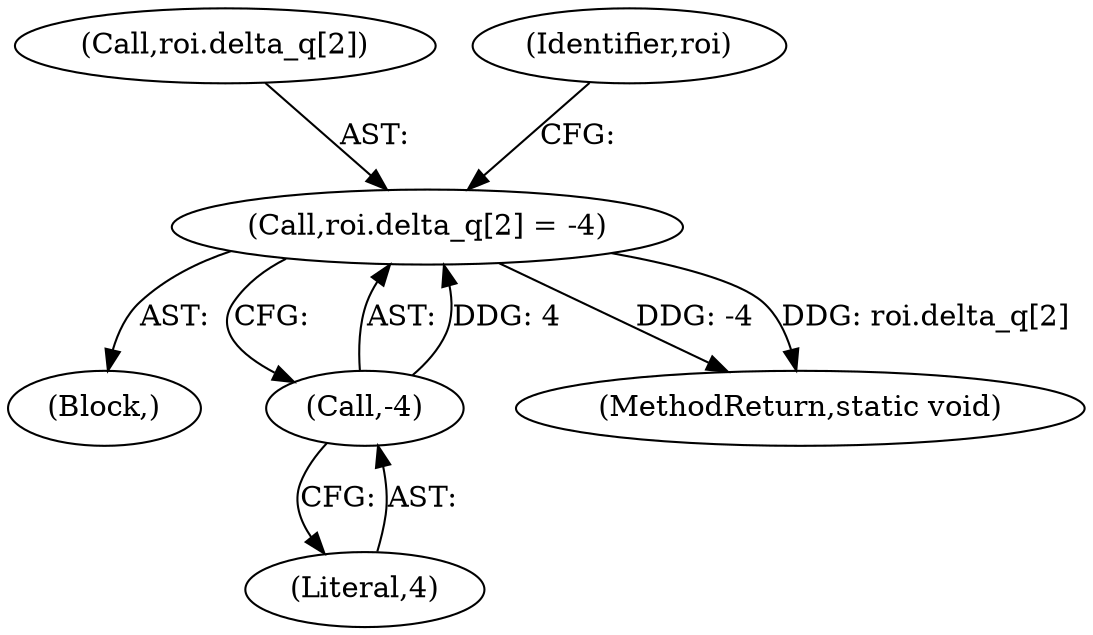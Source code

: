 digraph "0_Android_5a9753fca56f0eeb9f61e342b2fccffc364f9426_9@array" {
"1000145" [label="(Call,roi.delta_q[2] = -4)"];
"1000151" [label="(Call,-4)"];
"1000151" [label="(Call,-4)"];
"1000103" [label="(Block,)"];
"1000146" [label="(Call,roi.delta_q[2])"];
"1000156" [label="(Identifier,roi)"];
"1000145" [label="(Call,roi.delta_q[2] = -4)"];
"1000152" [label="(Literal,4)"];
"1000268" [label="(MethodReturn,static void)"];
"1000145" -> "1000103"  [label="AST: "];
"1000145" -> "1000151"  [label="CFG: "];
"1000146" -> "1000145"  [label="AST: "];
"1000151" -> "1000145"  [label="AST: "];
"1000156" -> "1000145"  [label="CFG: "];
"1000145" -> "1000268"  [label="DDG: -4"];
"1000145" -> "1000268"  [label="DDG: roi.delta_q[2]"];
"1000151" -> "1000145"  [label="DDG: 4"];
"1000151" -> "1000152"  [label="CFG: "];
"1000152" -> "1000151"  [label="AST: "];
}
